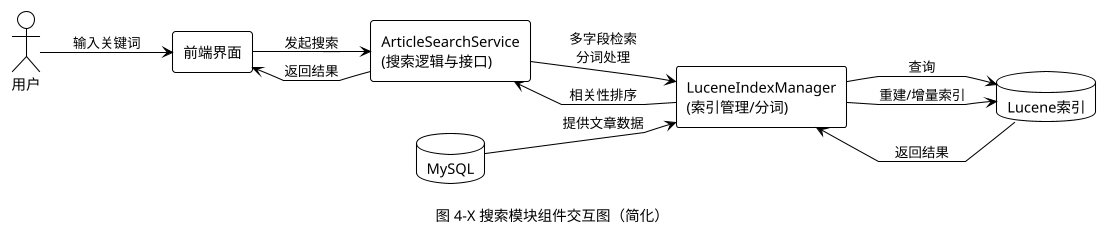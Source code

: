 @startuml
!theme plain
skinparam linetype polyline
skinparam componentStyle rectangle
skinparam dpi 100
left to right direction

actor "用户" as User
rectangle "前端界面" as UI
rectangle "ArticleSearchService\n(搜索逻辑与接口)" as SearchService
rectangle "LuceneIndexManager\n(索引管理/分词)" as IndexManager
database "Lucene索引" as LuceneIndex
database "MySQL" as MySQL

' 搜索流程
User --> UI : 输入关键词
UI --> SearchService : 发起搜索
SearchService --> IndexManager : 多字段检索\n分词处理
IndexManager --> LuceneIndex : 查询
LuceneIndex --> IndexManager : 返回结果
IndexManager --> SearchService : 相关性排序
SearchService --> UI : 返回结果

' 索引构建流程
MySQL --> IndexManager : 提供文章数据
IndexManager --> LuceneIndex : 重建/增量索引

caption "图 4-X 搜索模块组件交互图（简化）"
@enduml